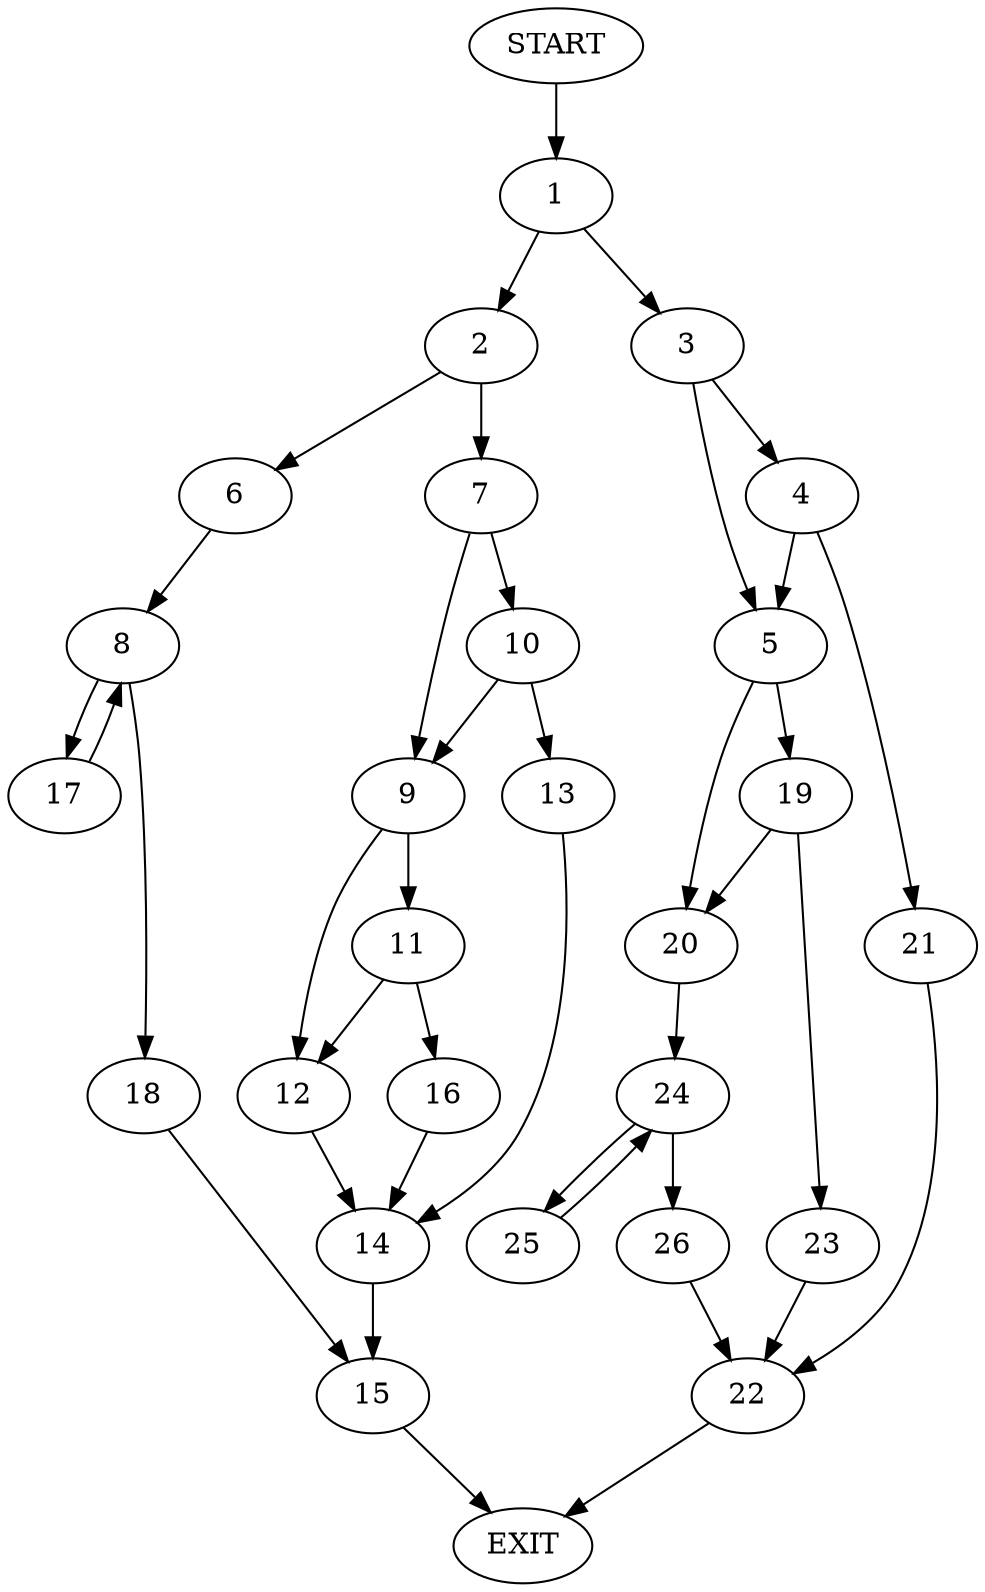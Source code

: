 digraph {
0 [label="START"]
27 [label="EXIT"]
0 -> 1
1 -> 2
1 -> 3
3 -> 4
3 -> 5
2 -> 6
2 -> 7
6 -> 8
7 -> 9
7 -> 10
9 -> 11
9 -> 12
10 -> 13
10 -> 9
13 -> 14
14 -> 15
11 -> 16
11 -> 12
12 -> 14
16 -> 14
15 -> 27
8 -> 17
8 -> 18
17 -> 8
18 -> 15
5 -> 19
5 -> 20
4 -> 5
4 -> 21
21 -> 22
22 -> 27
19 -> 20
19 -> 23
20 -> 24
23 -> 22
24 -> 25
24 -> 26
26 -> 22
25 -> 24
}
